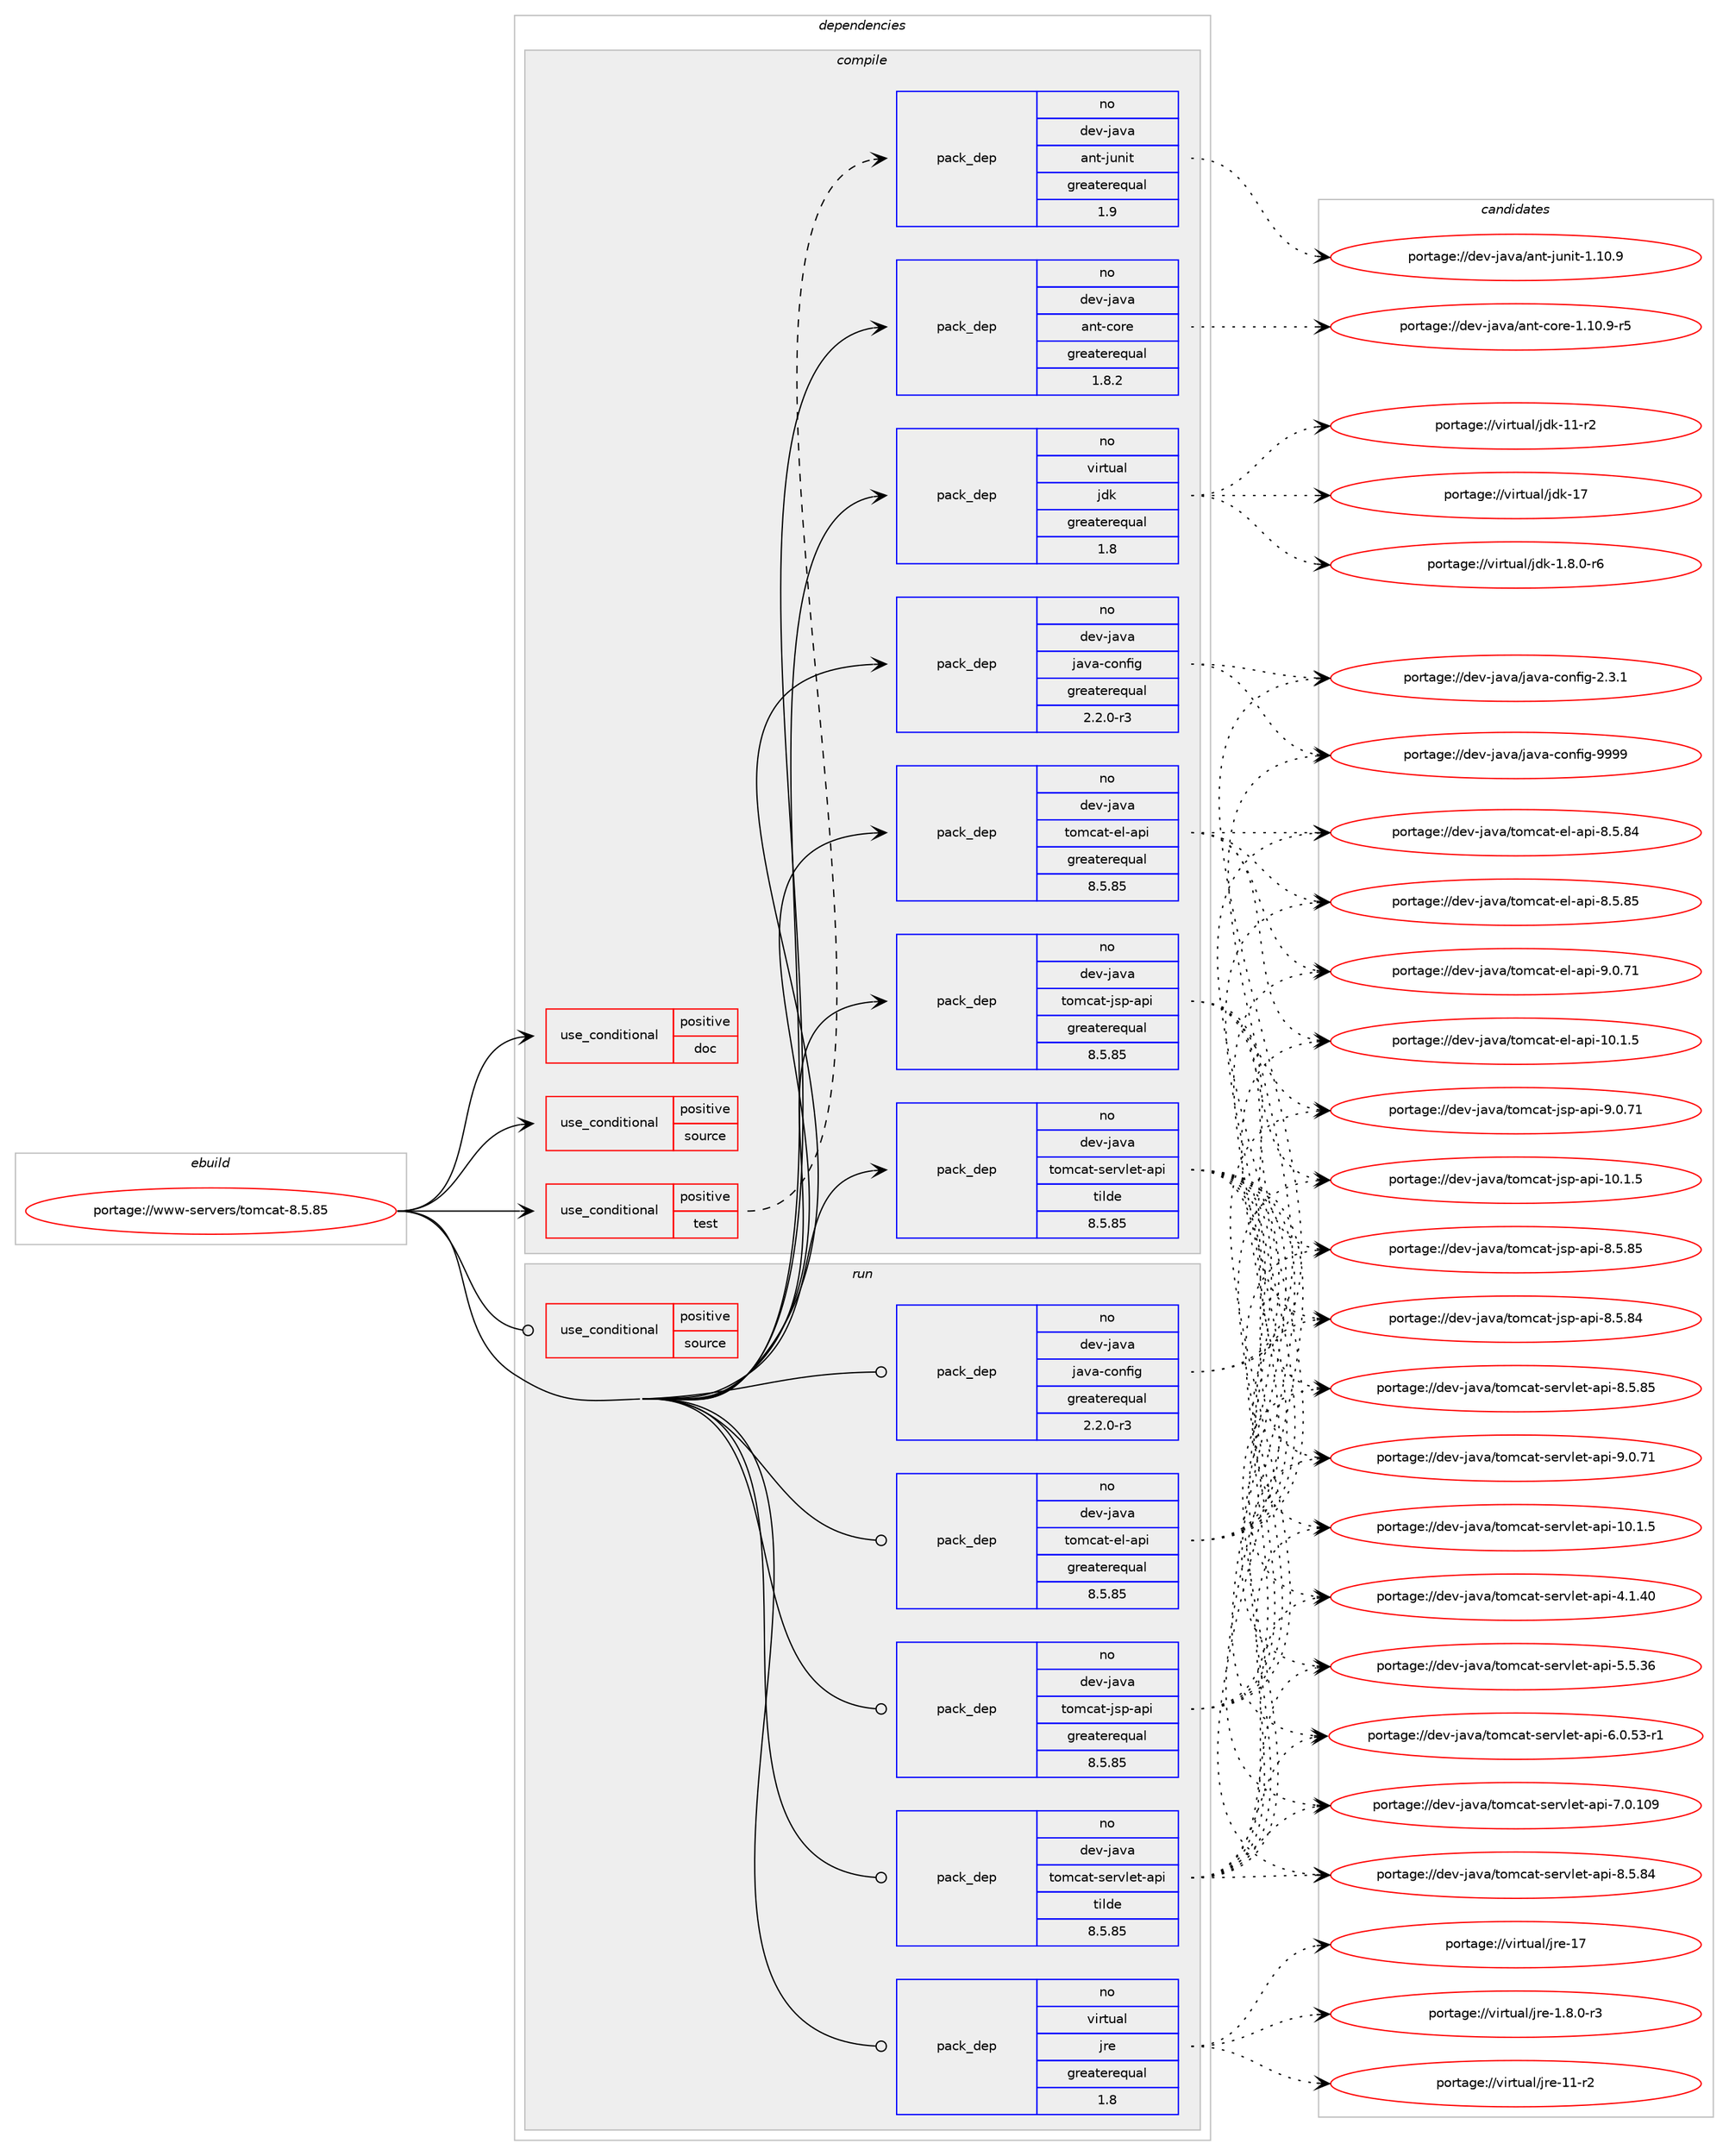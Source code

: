 digraph prolog {

# *************
# Graph options
# *************

newrank=true;
concentrate=true;
compound=true;
graph [rankdir=LR,fontname=Helvetica,fontsize=10,ranksep=1.5];#, ranksep=2.5, nodesep=0.2];
edge  [arrowhead=vee];
node  [fontname=Helvetica,fontsize=10];

# **********
# The ebuild
# **********

subgraph cluster_leftcol {
color=gray;
label=<<i>ebuild</i>>;
id [label="portage://www-servers/tomcat-8.5.85", color=red, width=4, href="../www-servers/tomcat-8.5.85.svg"];
}

# ****************
# The dependencies
# ****************

subgraph cluster_midcol {
color=gray;
label=<<i>dependencies</i>>;
subgraph cluster_compile {
fillcolor="#eeeeee";
style=filled;
label=<<i>compile</i>>;
subgraph cond51 {
dependency318 [label=<<TABLE BORDER="0" CELLBORDER="1" CELLSPACING="0" CELLPADDING="4"><TR><TD ROWSPAN="3" CELLPADDING="10">use_conditional</TD></TR><TR><TD>positive</TD></TR><TR><TD>doc</TD></TR></TABLE>>, shape=none, color=red];
# *** BEGIN UNKNOWN DEPENDENCY TYPE (TODO) ***
# dependency318 -> package_dependency(portage://www-servers/tomcat-8.5.85,install,no,dev-java,glassfish-xmlrpc-api,none,[,,],[slot(0)],[])
# *** END UNKNOWN DEPENDENCY TYPE (TODO) ***

# *** BEGIN UNKNOWN DEPENDENCY TYPE (TODO) ***
# dependency318 -> package_dependency(portage://www-servers/tomcat-8.5.85,install,no,dev-java,wsdl4j,none,[,,],[slot(0)],[])
# *** END UNKNOWN DEPENDENCY TYPE (TODO) ***

}
id:e -> dependency318:w [weight=20,style="solid",arrowhead="vee"];
subgraph cond52 {
dependency319 [label=<<TABLE BORDER="0" CELLBORDER="1" CELLSPACING="0" CELLPADDING="4"><TR><TD ROWSPAN="3" CELLPADDING="10">use_conditional</TD></TR><TR><TD>positive</TD></TR><TR><TD>source</TD></TR></TABLE>>, shape=none, color=red];
# *** BEGIN UNKNOWN DEPENDENCY TYPE (TODO) ***
# dependency319 -> package_dependency(portage://www-servers/tomcat-8.5.85,install,no,app-arch,zip,none,[,,],[],[])
# *** END UNKNOWN DEPENDENCY TYPE (TODO) ***

}
id:e -> dependency319:w [weight=20,style="solid",arrowhead="vee"];
subgraph cond53 {
dependency320 [label=<<TABLE BORDER="0" CELLBORDER="1" CELLSPACING="0" CELLPADDING="4"><TR><TD ROWSPAN="3" CELLPADDING="10">use_conditional</TD></TR><TR><TD>positive</TD></TR><TR><TD>test</TD></TR></TABLE>>, shape=none, color=red];
subgraph pack223 {
dependency321 [label=<<TABLE BORDER="0" CELLBORDER="1" CELLSPACING="0" CELLPADDING="4" WIDTH="220"><TR><TD ROWSPAN="6" CELLPADDING="30">pack_dep</TD></TR><TR><TD WIDTH="110">no</TD></TR><TR><TD>dev-java</TD></TR><TR><TD>ant-junit</TD></TR><TR><TD>greaterequal</TD></TR><TR><TD>1.9</TD></TR></TABLE>>, shape=none, color=blue];
}
dependency320:e -> dependency321:w [weight=20,style="dashed",arrowhead="vee"];
# *** BEGIN UNKNOWN DEPENDENCY TYPE (TODO) ***
# dependency320 -> package_dependency(portage://www-servers/tomcat-8.5.85,install,no,dev-java,easymock,none,[,,],[slot(3.2)],[])
# *** END UNKNOWN DEPENDENCY TYPE (TODO) ***

}
id:e -> dependency320:w [weight=20,style="solid",arrowhead="vee"];
# *** BEGIN UNKNOWN DEPENDENCY TYPE (TODO) ***
# id -> package_dependency(portage://www-servers/tomcat-8.5.85,install,no,app-admin,pwgen,none,[,,],[],[])
# *** END UNKNOWN DEPENDENCY TYPE (TODO) ***

subgraph pack224 {
dependency322 [label=<<TABLE BORDER="0" CELLBORDER="1" CELLSPACING="0" CELLPADDING="4" WIDTH="220"><TR><TD ROWSPAN="6" CELLPADDING="30">pack_dep</TD></TR><TR><TD WIDTH="110">no</TD></TR><TR><TD>dev-java</TD></TR><TR><TD>ant-core</TD></TR><TR><TD>greaterequal</TD></TR><TR><TD>1.8.2</TD></TR></TABLE>>, shape=none, color=blue];
}
id:e -> dependency322:w [weight=20,style="solid",arrowhead="vee"];
# *** BEGIN UNKNOWN DEPENDENCY TYPE (TODO) ***
# id -> package_dependency(portage://www-servers/tomcat-8.5.85,install,no,dev-java,ant-core,none,[,,],[],[])
# *** END UNKNOWN DEPENDENCY TYPE (TODO) ***

# *** BEGIN UNKNOWN DEPENDENCY TYPE (TODO) ***
# id -> package_dependency(portage://www-servers/tomcat-8.5.85,install,no,dev-java,eclipse-ecj,none,[,,],[slot(4.15)],[])
# *** END UNKNOWN DEPENDENCY TYPE (TODO) ***

subgraph pack225 {
dependency323 [label=<<TABLE BORDER="0" CELLBORDER="1" CELLSPACING="0" CELLPADDING="4" WIDTH="220"><TR><TD ROWSPAN="6" CELLPADDING="30">pack_dep</TD></TR><TR><TD WIDTH="110">no</TD></TR><TR><TD>dev-java</TD></TR><TR><TD>java-config</TD></TR><TR><TD>greaterequal</TD></TR><TR><TD>2.2.0-r3</TD></TR></TABLE>>, shape=none, color=blue];
}
id:e -> dependency323:w [weight=20,style="solid",arrowhead="vee"];
# *** BEGIN UNKNOWN DEPENDENCY TYPE (TODO) ***
# id -> package_dependency(portage://www-servers/tomcat-8.5.85,install,no,dev-java,javatoolkit,none,[,,],[],[])
# *** END UNKNOWN DEPENDENCY TYPE (TODO) ***

subgraph pack226 {
dependency324 [label=<<TABLE BORDER="0" CELLBORDER="1" CELLSPACING="0" CELLPADDING="4" WIDTH="220"><TR><TD ROWSPAN="6" CELLPADDING="30">pack_dep</TD></TR><TR><TD WIDTH="110">no</TD></TR><TR><TD>dev-java</TD></TR><TR><TD>tomcat-el-api</TD></TR><TR><TD>greaterequal</TD></TR><TR><TD>8.5.85</TD></TR></TABLE>>, shape=none, color=blue];
}
id:e -> dependency324:w [weight=20,style="solid",arrowhead="vee"];
subgraph pack227 {
dependency325 [label=<<TABLE BORDER="0" CELLBORDER="1" CELLSPACING="0" CELLPADDING="4" WIDTH="220"><TR><TD ROWSPAN="6" CELLPADDING="30">pack_dep</TD></TR><TR><TD WIDTH="110">no</TD></TR><TR><TD>dev-java</TD></TR><TR><TD>tomcat-jsp-api</TD></TR><TR><TD>greaterequal</TD></TR><TR><TD>8.5.85</TD></TR></TABLE>>, shape=none, color=blue];
}
id:e -> dependency325:w [weight=20,style="solid",arrowhead="vee"];
subgraph pack228 {
dependency326 [label=<<TABLE BORDER="0" CELLBORDER="1" CELLSPACING="0" CELLPADDING="4" WIDTH="220"><TR><TD ROWSPAN="6" CELLPADDING="30">pack_dep</TD></TR><TR><TD WIDTH="110">no</TD></TR><TR><TD>dev-java</TD></TR><TR><TD>tomcat-servlet-api</TD></TR><TR><TD>tilde</TD></TR><TR><TD>8.5.85</TD></TR></TABLE>>, shape=none, color=blue];
}
id:e -> dependency326:w [weight=20,style="solid",arrowhead="vee"];
subgraph pack229 {
dependency327 [label=<<TABLE BORDER="0" CELLBORDER="1" CELLSPACING="0" CELLPADDING="4" WIDTH="220"><TR><TD ROWSPAN="6" CELLPADDING="30">pack_dep</TD></TR><TR><TD WIDTH="110">no</TD></TR><TR><TD>virtual</TD></TR><TR><TD>jdk</TD></TR><TR><TD>greaterequal</TD></TR><TR><TD>1.8</TD></TR></TABLE>>, shape=none, color=blue];
}
id:e -> dependency327:w [weight=20,style="solid",arrowhead="vee"];
}
subgraph cluster_compileandrun {
fillcolor="#eeeeee";
style=filled;
label=<<i>compile and run</i>>;
}
subgraph cluster_run {
fillcolor="#eeeeee";
style=filled;
label=<<i>run</i>>;
subgraph cond54 {
dependency328 [label=<<TABLE BORDER="0" CELLBORDER="1" CELLSPACING="0" CELLPADDING="4"><TR><TD ROWSPAN="3" CELLPADDING="10">use_conditional</TD></TR><TR><TD>positive</TD></TR><TR><TD>source</TD></TR></TABLE>>, shape=none, color=red];
# *** BEGIN UNKNOWN DEPENDENCY TYPE (TODO) ***
# dependency328 -> package_dependency(portage://www-servers/tomcat-8.5.85,run,no,app-arch,zip,none,[,,],[],[])
# *** END UNKNOWN DEPENDENCY TYPE (TODO) ***

}
id:e -> dependency328:w [weight=20,style="solid",arrowhead="odot"];
# *** BEGIN UNKNOWN DEPENDENCY TYPE (TODO) ***
# id -> package_dependency(portage://www-servers/tomcat-8.5.85,run,no,acct-group,tomcat,none,[,,],[],[])
# *** END UNKNOWN DEPENDENCY TYPE (TODO) ***

# *** BEGIN UNKNOWN DEPENDENCY TYPE (TODO) ***
# id -> package_dependency(portage://www-servers/tomcat-8.5.85,run,no,acct-user,tomcat,none,[,,],[],[])
# *** END UNKNOWN DEPENDENCY TYPE (TODO) ***

# *** BEGIN UNKNOWN DEPENDENCY TYPE (TODO) ***
# id -> package_dependency(portage://www-servers/tomcat-8.5.85,run,no,dev-java,eclipse-ecj,none,[,,],[slot(4.15)],[])
# *** END UNKNOWN DEPENDENCY TYPE (TODO) ***

subgraph pack230 {
dependency329 [label=<<TABLE BORDER="0" CELLBORDER="1" CELLSPACING="0" CELLPADDING="4" WIDTH="220"><TR><TD ROWSPAN="6" CELLPADDING="30">pack_dep</TD></TR><TR><TD WIDTH="110">no</TD></TR><TR><TD>dev-java</TD></TR><TR><TD>java-config</TD></TR><TR><TD>greaterequal</TD></TR><TR><TD>2.2.0-r3</TD></TR></TABLE>>, shape=none, color=blue];
}
id:e -> dependency329:w [weight=20,style="solid",arrowhead="odot"];
subgraph pack231 {
dependency330 [label=<<TABLE BORDER="0" CELLBORDER="1" CELLSPACING="0" CELLPADDING="4" WIDTH="220"><TR><TD ROWSPAN="6" CELLPADDING="30">pack_dep</TD></TR><TR><TD WIDTH="110">no</TD></TR><TR><TD>dev-java</TD></TR><TR><TD>tomcat-el-api</TD></TR><TR><TD>greaterequal</TD></TR><TR><TD>8.5.85</TD></TR></TABLE>>, shape=none, color=blue];
}
id:e -> dependency330:w [weight=20,style="solid",arrowhead="odot"];
subgraph pack232 {
dependency331 [label=<<TABLE BORDER="0" CELLBORDER="1" CELLSPACING="0" CELLPADDING="4" WIDTH="220"><TR><TD ROWSPAN="6" CELLPADDING="30">pack_dep</TD></TR><TR><TD WIDTH="110">no</TD></TR><TR><TD>dev-java</TD></TR><TR><TD>tomcat-jsp-api</TD></TR><TR><TD>greaterequal</TD></TR><TR><TD>8.5.85</TD></TR></TABLE>>, shape=none, color=blue];
}
id:e -> dependency331:w [weight=20,style="solid",arrowhead="odot"];
subgraph pack233 {
dependency332 [label=<<TABLE BORDER="0" CELLBORDER="1" CELLSPACING="0" CELLPADDING="4" WIDTH="220"><TR><TD ROWSPAN="6" CELLPADDING="30">pack_dep</TD></TR><TR><TD WIDTH="110">no</TD></TR><TR><TD>dev-java</TD></TR><TR><TD>tomcat-servlet-api</TD></TR><TR><TD>tilde</TD></TR><TR><TD>8.5.85</TD></TR></TABLE>>, shape=none, color=blue];
}
id:e -> dependency332:w [weight=20,style="solid",arrowhead="odot"];
subgraph pack234 {
dependency333 [label=<<TABLE BORDER="0" CELLBORDER="1" CELLSPACING="0" CELLPADDING="4" WIDTH="220"><TR><TD ROWSPAN="6" CELLPADDING="30">pack_dep</TD></TR><TR><TD WIDTH="110">no</TD></TR><TR><TD>virtual</TD></TR><TR><TD>jre</TD></TR><TR><TD>greaterequal</TD></TR><TR><TD>1.8</TD></TR></TABLE>>, shape=none, color=blue];
}
id:e -> dependency333:w [weight=20,style="solid",arrowhead="odot"];
}
}

# **************
# The candidates
# **************

subgraph cluster_choices {
rank=same;
color=gray;
label=<<i>candidates</i>>;

subgraph choice223 {
color=black;
nodesep=1;
choice10010111845106971189747971101164510611711010511645494649484657 [label="portage://dev-java/ant-junit-1.10.9", color=red, width=4,href="../dev-java/ant-junit-1.10.9.svg"];
dependency321:e -> choice10010111845106971189747971101164510611711010511645494649484657:w [style=dotted,weight="100"];
}
subgraph choice224 {
color=black;
nodesep=1;
choice10010111845106971189747971101164599111114101454946494846574511453 [label="portage://dev-java/ant-core-1.10.9-r5", color=red, width=4,href="../dev-java/ant-core-1.10.9-r5.svg"];
dependency322:e -> choice10010111845106971189747971101164599111114101454946494846574511453:w [style=dotted,weight="100"];
}
subgraph choice225 {
color=black;
nodesep=1;
choice1001011184510697118974710697118974599111110102105103455046514649 [label="portage://dev-java/java-config-2.3.1", color=red, width=4,href="../dev-java/java-config-2.3.1.svg"];
choice10010111845106971189747106971189745991111101021051034557575757 [label="portage://dev-java/java-config-9999", color=red, width=4,href="../dev-java/java-config-9999.svg"];
dependency323:e -> choice1001011184510697118974710697118974599111110102105103455046514649:w [style=dotted,weight="100"];
dependency323:e -> choice10010111845106971189747106971189745991111101021051034557575757:w [style=dotted,weight="100"];
}
subgraph choice226 {
color=black;
nodesep=1;
choice10010111845106971189747116111109999711645101108459711210545494846494653 [label="portage://dev-java/tomcat-el-api-10.1.5", color=red, width=4,href="../dev-java/tomcat-el-api-10.1.5.svg"];
choice10010111845106971189747116111109999711645101108459711210545564653465652 [label="portage://dev-java/tomcat-el-api-8.5.84", color=red, width=4,href="../dev-java/tomcat-el-api-8.5.84.svg"];
choice10010111845106971189747116111109999711645101108459711210545564653465653 [label="portage://dev-java/tomcat-el-api-8.5.85", color=red, width=4,href="../dev-java/tomcat-el-api-8.5.85.svg"];
choice10010111845106971189747116111109999711645101108459711210545574648465549 [label="portage://dev-java/tomcat-el-api-9.0.71", color=red, width=4,href="../dev-java/tomcat-el-api-9.0.71.svg"];
dependency324:e -> choice10010111845106971189747116111109999711645101108459711210545494846494653:w [style=dotted,weight="100"];
dependency324:e -> choice10010111845106971189747116111109999711645101108459711210545564653465652:w [style=dotted,weight="100"];
dependency324:e -> choice10010111845106971189747116111109999711645101108459711210545564653465653:w [style=dotted,weight="100"];
dependency324:e -> choice10010111845106971189747116111109999711645101108459711210545574648465549:w [style=dotted,weight="100"];
}
subgraph choice227 {
color=black;
nodesep=1;
choice10010111845106971189747116111109999711645106115112459711210545494846494653 [label="portage://dev-java/tomcat-jsp-api-10.1.5", color=red, width=4,href="../dev-java/tomcat-jsp-api-10.1.5.svg"];
choice10010111845106971189747116111109999711645106115112459711210545564653465652 [label="portage://dev-java/tomcat-jsp-api-8.5.84", color=red, width=4,href="../dev-java/tomcat-jsp-api-8.5.84.svg"];
choice10010111845106971189747116111109999711645106115112459711210545564653465653 [label="portage://dev-java/tomcat-jsp-api-8.5.85", color=red, width=4,href="../dev-java/tomcat-jsp-api-8.5.85.svg"];
choice10010111845106971189747116111109999711645106115112459711210545574648465549 [label="portage://dev-java/tomcat-jsp-api-9.0.71", color=red, width=4,href="../dev-java/tomcat-jsp-api-9.0.71.svg"];
dependency325:e -> choice10010111845106971189747116111109999711645106115112459711210545494846494653:w [style=dotted,weight="100"];
dependency325:e -> choice10010111845106971189747116111109999711645106115112459711210545564653465652:w [style=dotted,weight="100"];
dependency325:e -> choice10010111845106971189747116111109999711645106115112459711210545564653465653:w [style=dotted,weight="100"];
dependency325:e -> choice10010111845106971189747116111109999711645106115112459711210545574648465549:w [style=dotted,weight="100"];
}
subgraph choice228 {
color=black;
nodesep=1;
choice10010111845106971189747116111109999711645115101114118108101116459711210545494846494653 [label="portage://dev-java/tomcat-servlet-api-10.1.5", color=red, width=4,href="../dev-java/tomcat-servlet-api-10.1.5.svg"];
choice10010111845106971189747116111109999711645115101114118108101116459711210545524649465248 [label="portage://dev-java/tomcat-servlet-api-4.1.40", color=red, width=4,href="../dev-java/tomcat-servlet-api-4.1.40.svg"];
choice10010111845106971189747116111109999711645115101114118108101116459711210545534653465154 [label="portage://dev-java/tomcat-servlet-api-5.5.36", color=red, width=4,href="../dev-java/tomcat-servlet-api-5.5.36.svg"];
choice100101118451069711897471161111099997116451151011141181081011164597112105455446484653514511449 [label="portage://dev-java/tomcat-servlet-api-6.0.53-r1", color=red, width=4,href="../dev-java/tomcat-servlet-api-6.0.53-r1.svg"];
choice1001011184510697118974711611110999971164511510111411810810111645971121054555464846494857 [label="portage://dev-java/tomcat-servlet-api-7.0.109", color=red, width=4,href="../dev-java/tomcat-servlet-api-7.0.109.svg"];
choice10010111845106971189747116111109999711645115101114118108101116459711210545564653465652 [label="portage://dev-java/tomcat-servlet-api-8.5.84", color=red, width=4,href="../dev-java/tomcat-servlet-api-8.5.84.svg"];
choice10010111845106971189747116111109999711645115101114118108101116459711210545564653465653 [label="portage://dev-java/tomcat-servlet-api-8.5.85", color=red, width=4,href="../dev-java/tomcat-servlet-api-8.5.85.svg"];
choice10010111845106971189747116111109999711645115101114118108101116459711210545574648465549 [label="portage://dev-java/tomcat-servlet-api-9.0.71", color=red, width=4,href="../dev-java/tomcat-servlet-api-9.0.71.svg"];
dependency326:e -> choice10010111845106971189747116111109999711645115101114118108101116459711210545494846494653:w [style=dotted,weight="100"];
dependency326:e -> choice10010111845106971189747116111109999711645115101114118108101116459711210545524649465248:w [style=dotted,weight="100"];
dependency326:e -> choice10010111845106971189747116111109999711645115101114118108101116459711210545534653465154:w [style=dotted,weight="100"];
dependency326:e -> choice100101118451069711897471161111099997116451151011141181081011164597112105455446484653514511449:w [style=dotted,weight="100"];
dependency326:e -> choice1001011184510697118974711611110999971164511510111411810810111645971121054555464846494857:w [style=dotted,weight="100"];
dependency326:e -> choice10010111845106971189747116111109999711645115101114118108101116459711210545564653465652:w [style=dotted,weight="100"];
dependency326:e -> choice10010111845106971189747116111109999711645115101114118108101116459711210545564653465653:w [style=dotted,weight="100"];
dependency326:e -> choice10010111845106971189747116111109999711645115101114118108101116459711210545574648465549:w [style=dotted,weight="100"];
}
subgraph choice229 {
color=black;
nodesep=1;
choice11810511411611797108471061001074549465646484511454 [label="portage://virtual/jdk-1.8.0-r6", color=red, width=4,href="../virtual/jdk-1.8.0-r6.svg"];
choice11810511411611797108471061001074549494511450 [label="portage://virtual/jdk-11-r2", color=red, width=4,href="../virtual/jdk-11-r2.svg"];
choice1181051141161179710847106100107454955 [label="portage://virtual/jdk-17", color=red, width=4,href="../virtual/jdk-17.svg"];
dependency327:e -> choice11810511411611797108471061001074549465646484511454:w [style=dotted,weight="100"];
dependency327:e -> choice11810511411611797108471061001074549494511450:w [style=dotted,weight="100"];
dependency327:e -> choice1181051141161179710847106100107454955:w [style=dotted,weight="100"];
}
subgraph choice230 {
color=black;
nodesep=1;
choice1001011184510697118974710697118974599111110102105103455046514649 [label="portage://dev-java/java-config-2.3.1", color=red, width=4,href="../dev-java/java-config-2.3.1.svg"];
choice10010111845106971189747106971189745991111101021051034557575757 [label="portage://dev-java/java-config-9999", color=red, width=4,href="../dev-java/java-config-9999.svg"];
dependency329:e -> choice1001011184510697118974710697118974599111110102105103455046514649:w [style=dotted,weight="100"];
dependency329:e -> choice10010111845106971189747106971189745991111101021051034557575757:w [style=dotted,weight="100"];
}
subgraph choice231 {
color=black;
nodesep=1;
choice10010111845106971189747116111109999711645101108459711210545494846494653 [label="portage://dev-java/tomcat-el-api-10.1.5", color=red, width=4,href="../dev-java/tomcat-el-api-10.1.5.svg"];
choice10010111845106971189747116111109999711645101108459711210545564653465652 [label="portage://dev-java/tomcat-el-api-8.5.84", color=red, width=4,href="../dev-java/tomcat-el-api-8.5.84.svg"];
choice10010111845106971189747116111109999711645101108459711210545564653465653 [label="portage://dev-java/tomcat-el-api-8.5.85", color=red, width=4,href="../dev-java/tomcat-el-api-8.5.85.svg"];
choice10010111845106971189747116111109999711645101108459711210545574648465549 [label="portage://dev-java/tomcat-el-api-9.0.71", color=red, width=4,href="../dev-java/tomcat-el-api-9.0.71.svg"];
dependency330:e -> choice10010111845106971189747116111109999711645101108459711210545494846494653:w [style=dotted,weight="100"];
dependency330:e -> choice10010111845106971189747116111109999711645101108459711210545564653465652:w [style=dotted,weight="100"];
dependency330:e -> choice10010111845106971189747116111109999711645101108459711210545564653465653:w [style=dotted,weight="100"];
dependency330:e -> choice10010111845106971189747116111109999711645101108459711210545574648465549:w [style=dotted,weight="100"];
}
subgraph choice232 {
color=black;
nodesep=1;
choice10010111845106971189747116111109999711645106115112459711210545494846494653 [label="portage://dev-java/tomcat-jsp-api-10.1.5", color=red, width=4,href="../dev-java/tomcat-jsp-api-10.1.5.svg"];
choice10010111845106971189747116111109999711645106115112459711210545564653465652 [label="portage://dev-java/tomcat-jsp-api-8.5.84", color=red, width=4,href="../dev-java/tomcat-jsp-api-8.5.84.svg"];
choice10010111845106971189747116111109999711645106115112459711210545564653465653 [label="portage://dev-java/tomcat-jsp-api-8.5.85", color=red, width=4,href="../dev-java/tomcat-jsp-api-8.5.85.svg"];
choice10010111845106971189747116111109999711645106115112459711210545574648465549 [label="portage://dev-java/tomcat-jsp-api-9.0.71", color=red, width=4,href="../dev-java/tomcat-jsp-api-9.0.71.svg"];
dependency331:e -> choice10010111845106971189747116111109999711645106115112459711210545494846494653:w [style=dotted,weight="100"];
dependency331:e -> choice10010111845106971189747116111109999711645106115112459711210545564653465652:w [style=dotted,weight="100"];
dependency331:e -> choice10010111845106971189747116111109999711645106115112459711210545564653465653:w [style=dotted,weight="100"];
dependency331:e -> choice10010111845106971189747116111109999711645106115112459711210545574648465549:w [style=dotted,weight="100"];
}
subgraph choice233 {
color=black;
nodesep=1;
choice10010111845106971189747116111109999711645115101114118108101116459711210545494846494653 [label="portage://dev-java/tomcat-servlet-api-10.1.5", color=red, width=4,href="../dev-java/tomcat-servlet-api-10.1.5.svg"];
choice10010111845106971189747116111109999711645115101114118108101116459711210545524649465248 [label="portage://dev-java/tomcat-servlet-api-4.1.40", color=red, width=4,href="../dev-java/tomcat-servlet-api-4.1.40.svg"];
choice10010111845106971189747116111109999711645115101114118108101116459711210545534653465154 [label="portage://dev-java/tomcat-servlet-api-5.5.36", color=red, width=4,href="../dev-java/tomcat-servlet-api-5.5.36.svg"];
choice100101118451069711897471161111099997116451151011141181081011164597112105455446484653514511449 [label="portage://dev-java/tomcat-servlet-api-6.0.53-r1", color=red, width=4,href="../dev-java/tomcat-servlet-api-6.0.53-r1.svg"];
choice1001011184510697118974711611110999971164511510111411810810111645971121054555464846494857 [label="portage://dev-java/tomcat-servlet-api-7.0.109", color=red, width=4,href="../dev-java/tomcat-servlet-api-7.0.109.svg"];
choice10010111845106971189747116111109999711645115101114118108101116459711210545564653465652 [label="portage://dev-java/tomcat-servlet-api-8.5.84", color=red, width=4,href="../dev-java/tomcat-servlet-api-8.5.84.svg"];
choice10010111845106971189747116111109999711645115101114118108101116459711210545564653465653 [label="portage://dev-java/tomcat-servlet-api-8.5.85", color=red, width=4,href="../dev-java/tomcat-servlet-api-8.5.85.svg"];
choice10010111845106971189747116111109999711645115101114118108101116459711210545574648465549 [label="portage://dev-java/tomcat-servlet-api-9.0.71", color=red, width=4,href="../dev-java/tomcat-servlet-api-9.0.71.svg"];
dependency332:e -> choice10010111845106971189747116111109999711645115101114118108101116459711210545494846494653:w [style=dotted,weight="100"];
dependency332:e -> choice10010111845106971189747116111109999711645115101114118108101116459711210545524649465248:w [style=dotted,weight="100"];
dependency332:e -> choice10010111845106971189747116111109999711645115101114118108101116459711210545534653465154:w [style=dotted,weight="100"];
dependency332:e -> choice100101118451069711897471161111099997116451151011141181081011164597112105455446484653514511449:w [style=dotted,weight="100"];
dependency332:e -> choice1001011184510697118974711611110999971164511510111411810810111645971121054555464846494857:w [style=dotted,weight="100"];
dependency332:e -> choice10010111845106971189747116111109999711645115101114118108101116459711210545564653465652:w [style=dotted,weight="100"];
dependency332:e -> choice10010111845106971189747116111109999711645115101114118108101116459711210545564653465653:w [style=dotted,weight="100"];
dependency332:e -> choice10010111845106971189747116111109999711645115101114118108101116459711210545574648465549:w [style=dotted,weight="100"];
}
subgraph choice234 {
color=black;
nodesep=1;
choice11810511411611797108471061141014549465646484511451 [label="portage://virtual/jre-1.8.0-r3", color=red, width=4,href="../virtual/jre-1.8.0-r3.svg"];
choice11810511411611797108471061141014549494511450 [label="portage://virtual/jre-11-r2", color=red, width=4,href="../virtual/jre-11-r2.svg"];
choice1181051141161179710847106114101454955 [label="portage://virtual/jre-17", color=red, width=4,href="../virtual/jre-17.svg"];
dependency333:e -> choice11810511411611797108471061141014549465646484511451:w [style=dotted,weight="100"];
dependency333:e -> choice11810511411611797108471061141014549494511450:w [style=dotted,weight="100"];
dependency333:e -> choice1181051141161179710847106114101454955:w [style=dotted,weight="100"];
}
}

}
